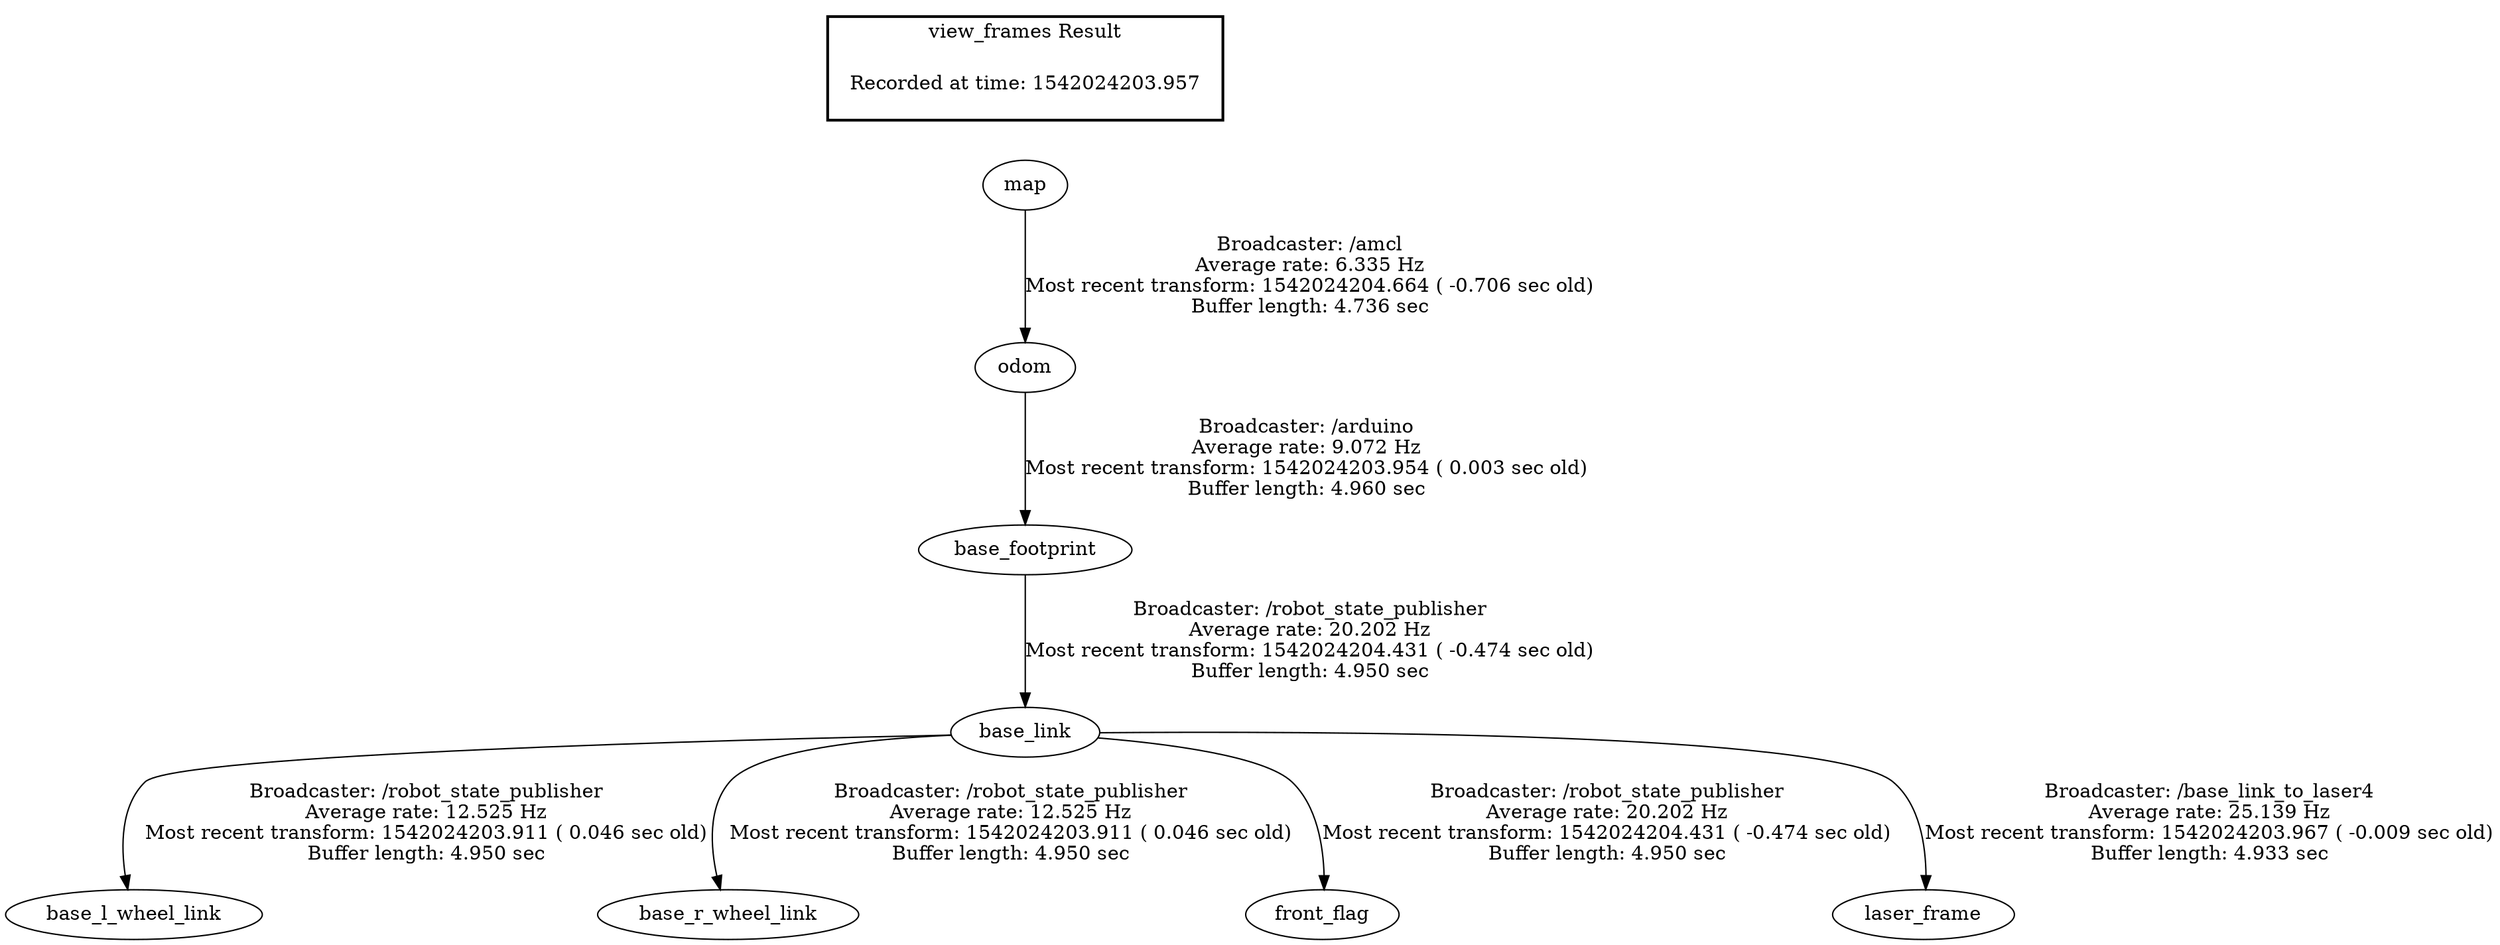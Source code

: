 digraph G {
"base_link" -> "base_l_wheel_link"[label="Broadcaster: /robot_state_publisher\nAverage rate: 12.525 Hz\nMost recent transform: 1542024203.911 ( 0.046 sec old)\nBuffer length: 4.950 sec\n"];
"base_footprint" -> "base_link"[label="Broadcaster: /robot_state_publisher\nAverage rate: 20.202 Hz\nMost recent transform: 1542024204.431 ( -0.474 sec old)\nBuffer length: 4.950 sec\n"];
"base_link" -> "base_r_wheel_link"[label="Broadcaster: /robot_state_publisher\nAverage rate: 12.525 Hz\nMost recent transform: 1542024203.911 ( 0.046 sec old)\nBuffer length: 4.950 sec\n"];
"odom" -> "base_footprint"[label="Broadcaster: /arduino\nAverage rate: 9.072 Hz\nMost recent transform: 1542024203.954 ( 0.003 sec old)\nBuffer length: 4.960 sec\n"];
"base_link" -> "front_flag"[label="Broadcaster: /robot_state_publisher\nAverage rate: 20.202 Hz\nMost recent transform: 1542024204.431 ( -0.474 sec old)\nBuffer length: 4.950 sec\n"];
"base_link" -> "laser_frame"[label="Broadcaster: /base_link_to_laser4\nAverage rate: 25.139 Hz\nMost recent transform: 1542024203.967 ( -0.009 sec old)\nBuffer length: 4.933 sec\n"];
"map" -> "odom"[label="Broadcaster: /amcl\nAverage rate: 6.335 Hz\nMost recent transform: 1542024204.664 ( -0.706 sec old)\nBuffer length: 4.736 sec\n"];
edge [style=invis];
 subgraph cluster_legend { style=bold; color=black; label ="view_frames Result";
"Recorded at time: 1542024203.957"[ shape=plaintext ] ;
 }->"map";
}